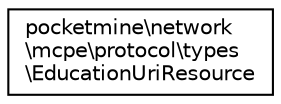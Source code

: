 digraph "Graphical Class Hierarchy"
{
 // INTERACTIVE_SVG=YES
 // LATEX_PDF_SIZE
  edge [fontname="Helvetica",fontsize="10",labelfontname="Helvetica",labelfontsize="10"];
  node [fontname="Helvetica",fontsize="10",shape=record];
  rankdir="LR";
  Node0 [label="pocketmine\\network\l\\mcpe\\protocol\\types\l\\EducationUriResource",height=0.2,width=0.4,color="black", fillcolor="white", style="filled",URL="$d4/d9b/classpocketmine_1_1network_1_1mcpe_1_1protocol_1_1types_1_1_education_uri_resource.html",tooltip=" "];
}
